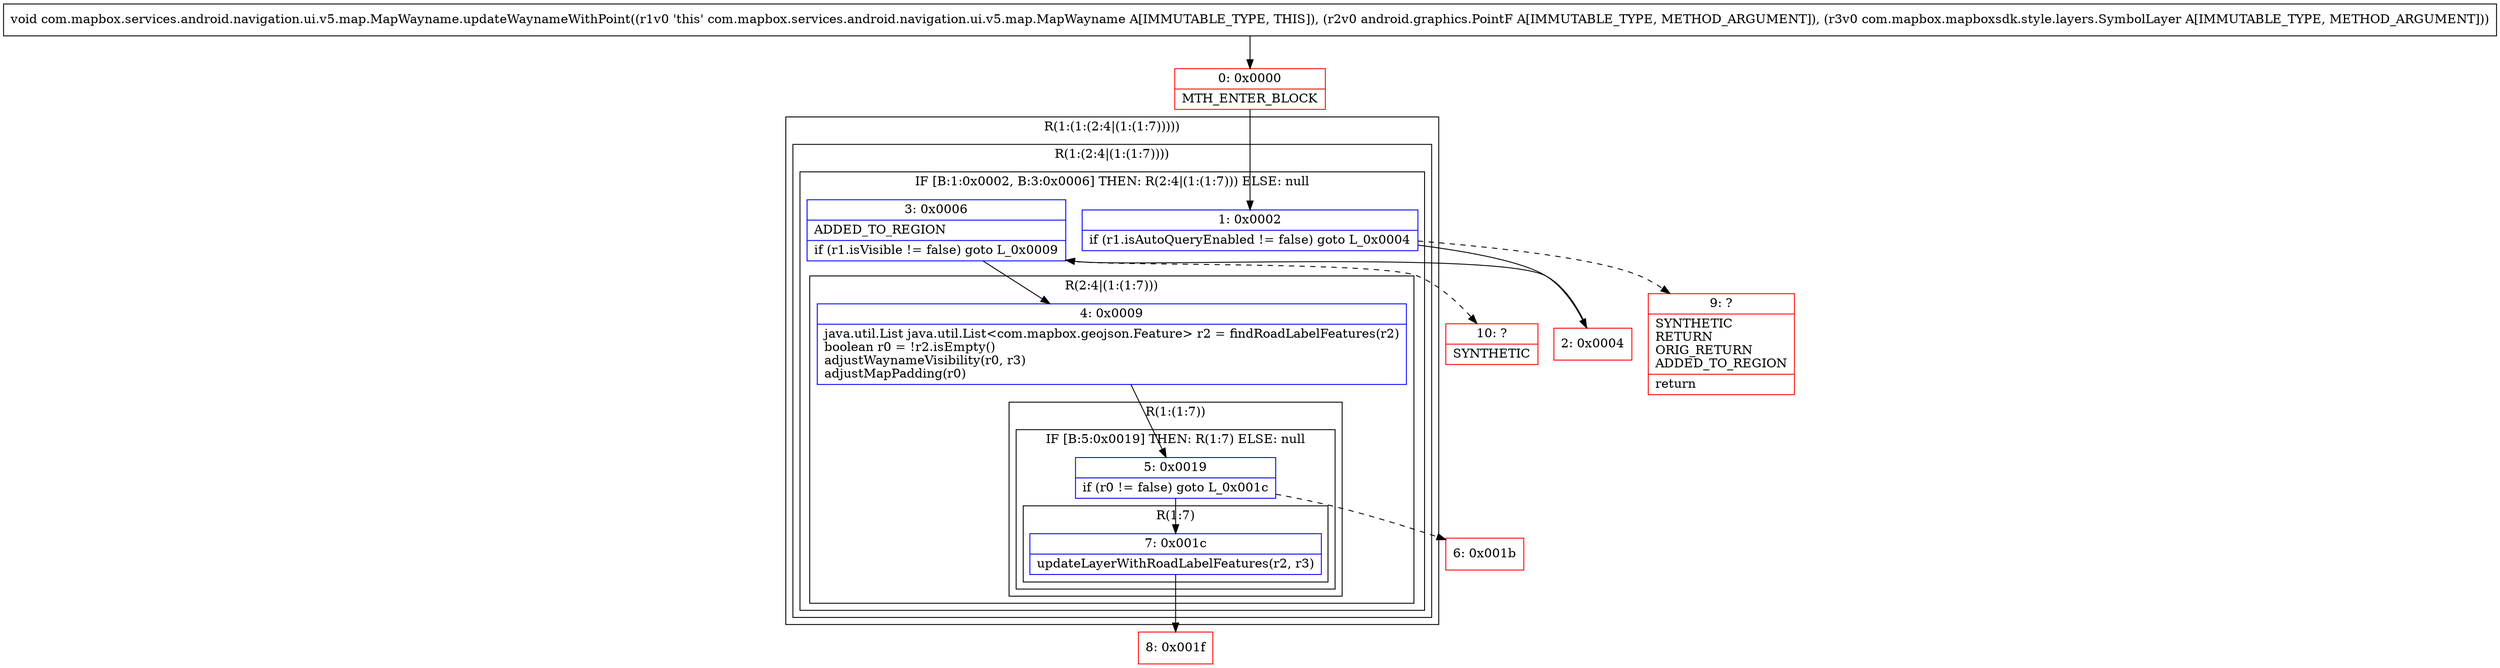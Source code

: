 digraph "CFG forcom.mapbox.services.android.navigation.ui.v5.map.MapWayname.updateWaynameWithPoint(Landroid\/graphics\/PointF;Lcom\/mapbox\/mapboxsdk\/style\/layers\/SymbolLayer;)V" {
subgraph cluster_Region_1580800920 {
label = "R(1:(1:(2:4|(1:(1:7)))))";
node [shape=record,color=blue];
subgraph cluster_Region_128777846 {
label = "R(1:(2:4|(1:(1:7))))";
node [shape=record,color=blue];
subgraph cluster_IfRegion_1554625741 {
label = "IF [B:1:0x0002, B:3:0x0006] THEN: R(2:4|(1:(1:7))) ELSE: null";
node [shape=record,color=blue];
Node_1 [shape=record,label="{1\:\ 0x0002|if (r1.isAutoQueryEnabled != false) goto L_0x0004\l}"];
Node_3 [shape=record,label="{3\:\ 0x0006|ADDED_TO_REGION\l|if (r1.isVisible != false) goto L_0x0009\l}"];
subgraph cluster_Region_1866864632 {
label = "R(2:4|(1:(1:7)))";
node [shape=record,color=blue];
Node_4 [shape=record,label="{4\:\ 0x0009|java.util.List java.util.List\<com.mapbox.geojson.Feature\> r2 = findRoadLabelFeatures(r2)\lboolean r0 = !r2.isEmpty()\ladjustWaynameVisibility(r0, r3)\ladjustMapPadding(r0)\l}"];
subgraph cluster_Region_2056743888 {
label = "R(1:(1:7))";
node [shape=record,color=blue];
subgraph cluster_IfRegion_1397684452 {
label = "IF [B:5:0x0019] THEN: R(1:7) ELSE: null";
node [shape=record,color=blue];
Node_5 [shape=record,label="{5\:\ 0x0019|if (r0 != false) goto L_0x001c\l}"];
subgraph cluster_Region_1387805277 {
label = "R(1:7)";
node [shape=record,color=blue];
Node_7 [shape=record,label="{7\:\ 0x001c|updateLayerWithRoadLabelFeatures(r2, r3)\l}"];
}
}
}
}
}
}
}
Node_0 [shape=record,color=red,label="{0\:\ 0x0000|MTH_ENTER_BLOCK\l}"];
Node_2 [shape=record,color=red,label="{2\:\ 0x0004}"];
Node_6 [shape=record,color=red,label="{6\:\ 0x001b}"];
Node_8 [shape=record,color=red,label="{8\:\ 0x001f}"];
Node_9 [shape=record,color=red,label="{9\:\ ?|SYNTHETIC\lRETURN\lORIG_RETURN\lADDED_TO_REGION\l|return\l}"];
Node_10 [shape=record,color=red,label="{10\:\ ?|SYNTHETIC\l}"];
MethodNode[shape=record,label="{void com.mapbox.services.android.navigation.ui.v5.map.MapWayname.updateWaynameWithPoint((r1v0 'this' com.mapbox.services.android.navigation.ui.v5.map.MapWayname A[IMMUTABLE_TYPE, THIS]), (r2v0 android.graphics.PointF A[IMMUTABLE_TYPE, METHOD_ARGUMENT]), (r3v0 com.mapbox.mapboxsdk.style.layers.SymbolLayer A[IMMUTABLE_TYPE, METHOD_ARGUMENT])) }"];
MethodNode -> Node_0;
Node_1 -> Node_2;
Node_1 -> Node_9[style=dashed];
Node_3 -> Node_4;
Node_3 -> Node_10[style=dashed];
Node_4 -> Node_5;
Node_5 -> Node_6[style=dashed];
Node_5 -> Node_7;
Node_7 -> Node_8;
Node_0 -> Node_1;
Node_2 -> Node_3;
}

